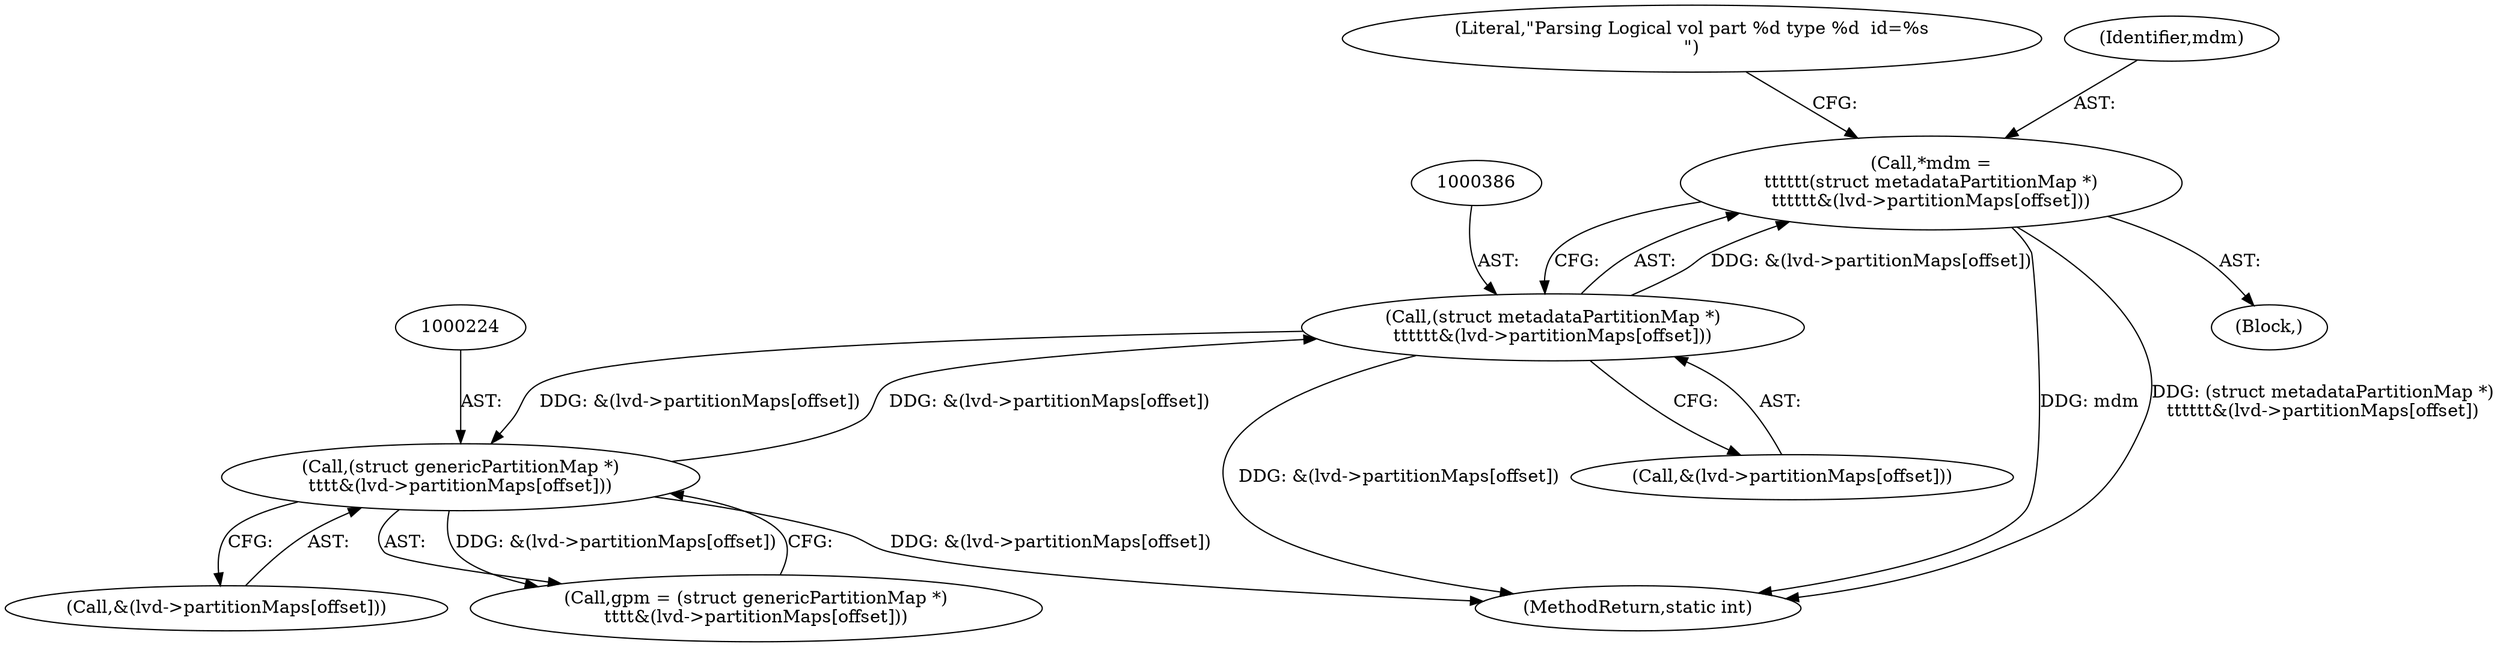 digraph "0_linux_1df2ae31c724e57be9d7ac00d78db8a5dabdd050@pointer" {
"1000383" [label="(Call,*mdm =\n\t\t\t\t\t\t(struct metadataPartitionMap *)\n\t\t\t\t\t\t&(lvd->partitionMaps[offset]))"];
"1000385" [label="(Call,(struct metadataPartitionMap *)\n\t\t\t\t\t\t&(lvd->partitionMaps[offset]))"];
"1000223" [label="(Call,(struct genericPartitionMap *)\n\t\t\t\t&(lvd->partitionMaps[offset]))"];
"1000590" [label="(MethodReturn,static int)"];
"1000385" [label="(Call,(struct metadataPartitionMap *)\n\t\t\t\t\t\t&(lvd->partitionMaps[offset]))"];
"1000383" [label="(Call,*mdm =\n\t\t\t\t\t\t(struct metadataPartitionMap *)\n\t\t\t\t\t\t&(lvd->partitionMaps[offset]))"];
"1000394" [label="(Literal,\"Parsing Logical vol part %d type %d  id=%s\n\")"];
"1000372" [label="(Block,)"];
"1000223" [label="(Call,(struct genericPartitionMap *)\n\t\t\t\t&(lvd->partitionMaps[offset]))"];
"1000225" [label="(Call,&(lvd->partitionMaps[offset]))"];
"1000387" [label="(Call,&(lvd->partitionMaps[offset]))"];
"1000221" [label="(Call,gpm = (struct genericPartitionMap *)\n\t\t\t\t&(lvd->partitionMaps[offset]))"];
"1000384" [label="(Identifier,mdm)"];
"1000383" -> "1000372"  [label="AST: "];
"1000383" -> "1000385"  [label="CFG: "];
"1000384" -> "1000383"  [label="AST: "];
"1000385" -> "1000383"  [label="AST: "];
"1000394" -> "1000383"  [label="CFG: "];
"1000383" -> "1000590"  [label="DDG: mdm"];
"1000383" -> "1000590"  [label="DDG: (struct metadataPartitionMap *)\n\t\t\t\t\t\t&(lvd->partitionMaps[offset])"];
"1000385" -> "1000383"  [label="DDG: &(lvd->partitionMaps[offset])"];
"1000385" -> "1000387"  [label="CFG: "];
"1000386" -> "1000385"  [label="AST: "];
"1000387" -> "1000385"  [label="AST: "];
"1000385" -> "1000590"  [label="DDG: &(lvd->partitionMaps[offset])"];
"1000385" -> "1000223"  [label="DDG: &(lvd->partitionMaps[offset])"];
"1000223" -> "1000385"  [label="DDG: &(lvd->partitionMaps[offset])"];
"1000223" -> "1000221"  [label="AST: "];
"1000223" -> "1000225"  [label="CFG: "];
"1000224" -> "1000223"  [label="AST: "];
"1000225" -> "1000223"  [label="AST: "];
"1000221" -> "1000223"  [label="CFG: "];
"1000223" -> "1000590"  [label="DDG: &(lvd->partitionMaps[offset])"];
"1000223" -> "1000221"  [label="DDG: &(lvd->partitionMaps[offset])"];
}
